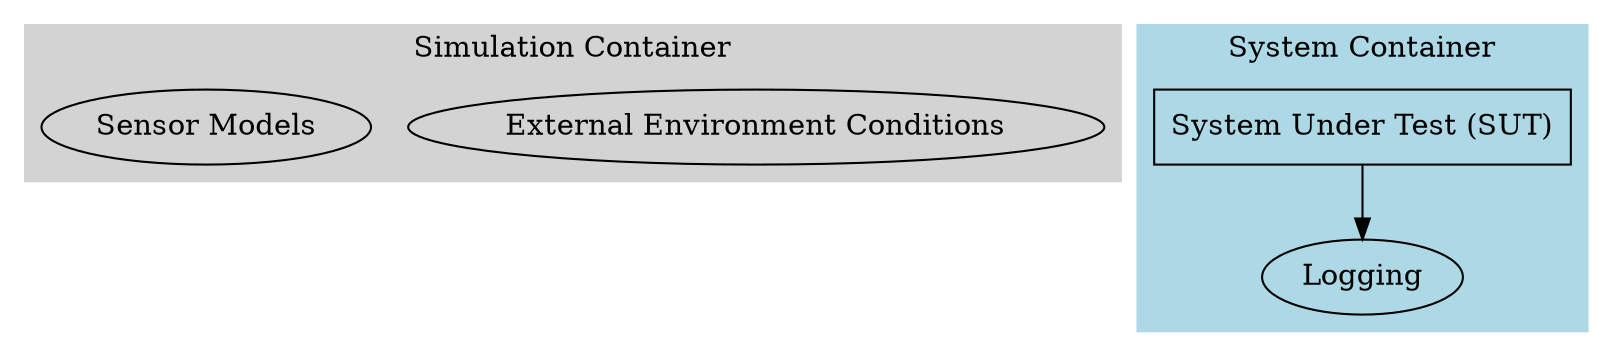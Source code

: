 digraph G {
    // Simulation Container
    subgraph cluster_simulation {
        label = "Simulation Container";
        style = filled;
        color = lightgrey;
        
        Environment [shape=ellipse, label="External Environment Conditions"];
        SensorModels [shape=ellipse, label="Sensor Models"];
        
    }
    
    // System Container
    subgraph cluster_system {
        label = "System Container";
        style = filled;
        color = lightblue;
        
        SUT [shape=box, label="System Under Test (SUT)"];
        Logging [shape=ellipse, label="Logging"];
        
        SUT -> Logging;
    }
    
    // Connecting the containers
}
